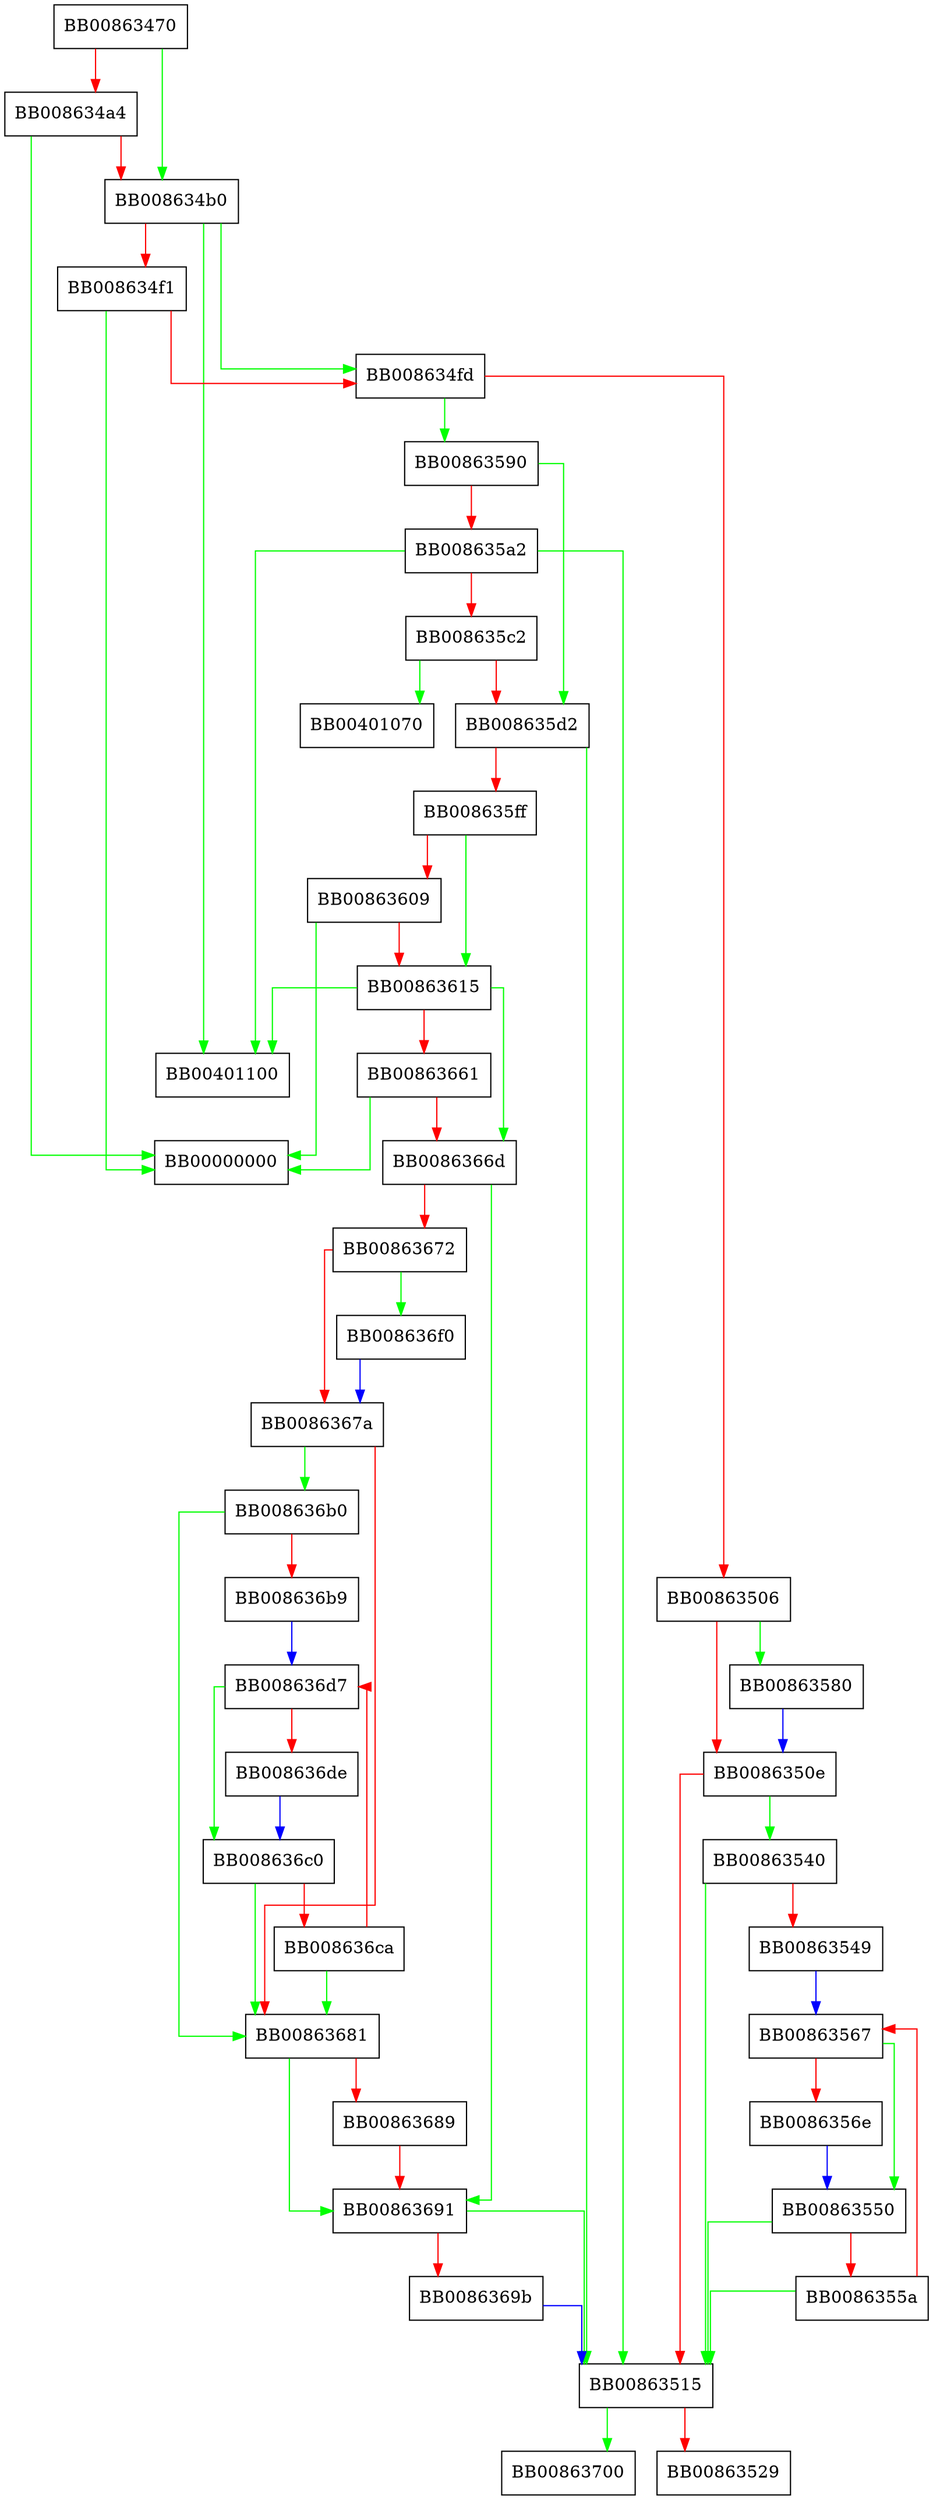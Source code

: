 digraph _nl_find_domain {
  node [shape="box"];
  graph [splines=ortho];
  BB00863470 -> BB008634b0 [color="green"];
  BB00863470 -> BB008634a4 [color="red"];
  BB008634a4 -> BB00000000 [color="green"];
  BB008634a4 -> BB008634b0 [color="red"];
  BB008634b0 -> BB00401100 [color="green"];
  BB008634b0 -> BB008634fd [color="green"];
  BB008634b0 -> BB008634f1 [color="red"];
  BB008634f1 -> BB00000000 [color="green"];
  BB008634f1 -> BB008634fd [color="red"];
  BB008634fd -> BB00863590 [color="green"];
  BB008634fd -> BB00863506 [color="red"];
  BB00863506 -> BB00863580 [color="green"];
  BB00863506 -> BB0086350e [color="red"];
  BB0086350e -> BB00863540 [color="green"];
  BB0086350e -> BB00863515 [color="red"];
  BB00863515 -> BB00863700 [color="green"];
  BB00863515 -> BB00863529 [color="red"];
  BB00863540 -> BB00863515 [color="green"];
  BB00863540 -> BB00863549 [color="red"];
  BB00863549 -> BB00863567 [color="blue"];
  BB00863550 -> BB00863515 [color="green"];
  BB00863550 -> BB0086355a [color="red"];
  BB0086355a -> BB00863515 [color="green"];
  BB0086355a -> BB00863567 [color="red"];
  BB00863567 -> BB00863550 [color="green"];
  BB00863567 -> BB0086356e [color="red"];
  BB0086356e -> BB00863550 [color="blue"];
  BB00863580 -> BB0086350e [color="blue"];
  BB00863590 -> BB008635d2 [color="green"];
  BB00863590 -> BB008635a2 [color="red"];
  BB008635a2 -> BB00401100 [color="green"];
  BB008635a2 -> BB00863515 [color="green"];
  BB008635a2 -> BB008635c2 [color="red"];
  BB008635c2 -> BB00401070 [color="green"];
  BB008635c2 -> BB008635d2 [color="red"];
  BB008635d2 -> BB00863515 [color="green"];
  BB008635d2 -> BB008635ff [color="red"];
  BB008635ff -> BB00863615 [color="green"];
  BB008635ff -> BB00863609 [color="red"];
  BB00863609 -> BB00000000 [color="green"];
  BB00863609 -> BB00863615 [color="red"];
  BB00863615 -> BB00401100 [color="green"];
  BB00863615 -> BB0086366d [color="green"];
  BB00863615 -> BB00863661 [color="red"];
  BB00863661 -> BB00000000 [color="green"];
  BB00863661 -> BB0086366d [color="red"];
  BB0086366d -> BB00863691 [color="green"];
  BB0086366d -> BB00863672 [color="red"];
  BB00863672 -> BB008636f0 [color="green"];
  BB00863672 -> BB0086367a [color="red"];
  BB0086367a -> BB008636b0 [color="green"];
  BB0086367a -> BB00863681 [color="red"];
  BB00863681 -> BB00863691 [color="green"];
  BB00863681 -> BB00863689 [color="red"];
  BB00863689 -> BB00863691 [color="red"];
  BB00863691 -> BB00863515 [color="green"];
  BB00863691 -> BB0086369b [color="red"];
  BB0086369b -> BB00863515 [color="blue"];
  BB008636b0 -> BB00863681 [color="green"];
  BB008636b0 -> BB008636b9 [color="red"];
  BB008636b9 -> BB008636d7 [color="blue"];
  BB008636c0 -> BB00863681 [color="green"];
  BB008636c0 -> BB008636ca [color="red"];
  BB008636ca -> BB00863681 [color="green"];
  BB008636ca -> BB008636d7 [color="red"];
  BB008636d7 -> BB008636c0 [color="green"];
  BB008636d7 -> BB008636de [color="red"];
  BB008636de -> BB008636c0 [color="blue"];
  BB008636f0 -> BB0086367a [color="blue"];
}